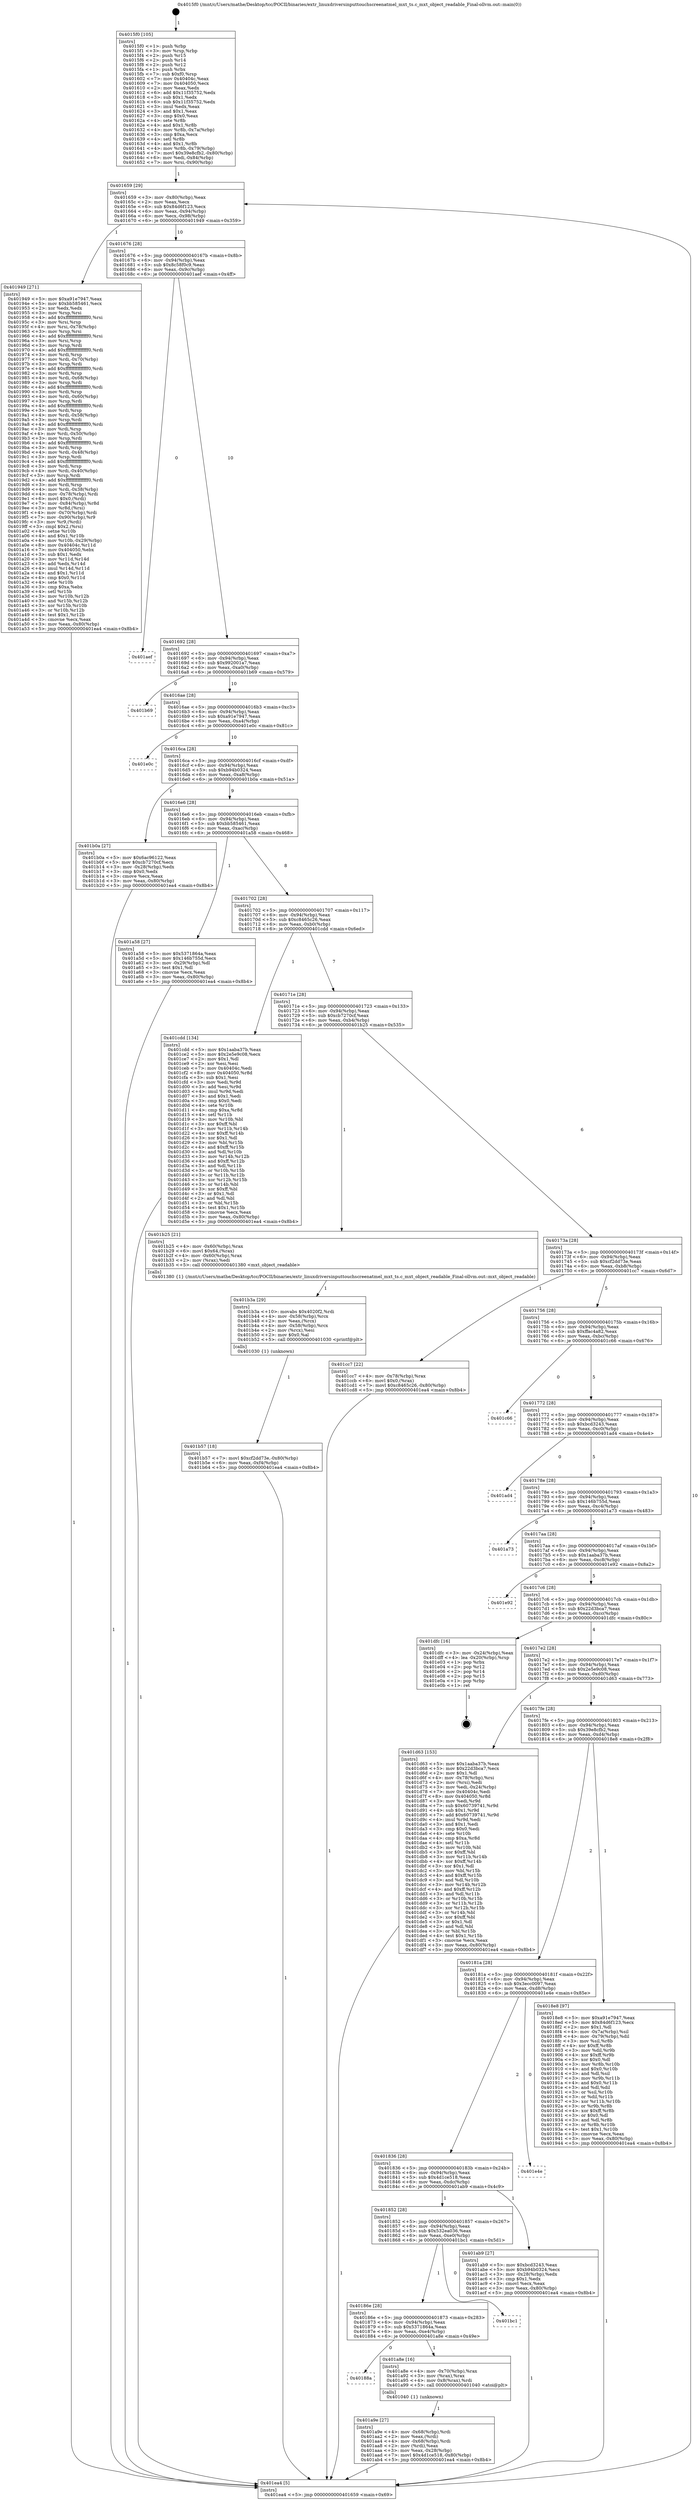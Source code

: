 digraph "0x4015f0" {
  label = "0x4015f0 (/mnt/c/Users/mathe/Desktop/tcc/POCII/binaries/extr_linuxdriversinputtouchscreenatmel_mxt_ts.c_mxt_object_readable_Final-ollvm.out::main(0))"
  labelloc = "t"
  node[shape=record]

  Entry [label="",width=0.3,height=0.3,shape=circle,fillcolor=black,style=filled]
  "0x401659" [label="{
     0x401659 [29]\l
     | [instrs]\l
     &nbsp;&nbsp;0x401659 \<+3\>: mov -0x80(%rbp),%eax\l
     &nbsp;&nbsp;0x40165c \<+2\>: mov %eax,%ecx\l
     &nbsp;&nbsp;0x40165e \<+6\>: sub $0x84d6f123,%ecx\l
     &nbsp;&nbsp;0x401664 \<+6\>: mov %eax,-0x94(%rbp)\l
     &nbsp;&nbsp;0x40166a \<+6\>: mov %ecx,-0x98(%rbp)\l
     &nbsp;&nbsp;0x401670 \<+6\>: je 0000000000401949 \<main+0x359\>\l
  }"]
  "0x401949" [label="{
     0x401949 [271]\l
     | [instrs]\l
     &nbsp;&nbsp;0x401949 \<+5\>: mov $0xa91e7947,%eax\l
     &nbsp;&nbsp;0x40194e \<+5\>: mov $0xbb585461,%ecx\l
     &nbsp;&nbsp;0x401953 \<+2\>: xor %edx,%edx\l
     &nbsp;&nbsp;0x401955 \<+3\>: mov %rsp,%rsi\l
     &nbsp;&nbsp;0x401958 \<+4\>: add $0xfffffffffffffff0,%rsi\l
     &nbsp;&nbsp;0x40195c \<+3\>: mov %rsi,%rsp\l
     &nbsp;&nbsp;0x40195f \<+4\>: mov %rsi,-0x78(%rbp)\l
     &nbsp;&nbsp;0x401963 \<+3\>: mov %rsp,%rsi\l
     &nbsp;&nbsp;0x401966 \<+4\>: add $0xfffffffffffffff0,%rsi\l
     &nbsp;&nbsp;0x40196a \<+3\>: mov %rsi,%rsp\l
     &nbsp;&nbsp;0x40196d \<+3\>: mov %rsp,%rdi\l
     &nbsp;&nbsp;0x401970 \<+4\>: add $0xfffffffffffffff0,%rdi\l
     &nbsp;&nbsp;0x401974 \<+3\>: mov %rdi,%rsp\l
     &nbsp;&nbsp;0x401977 \<+4\>: mov %rdi,-0x70(%rbp)\l
     &nbsp;&nbsp;0x40197b \<+3\>: mov %rsp,%rdi\l
     &nbsp;&nbsp;0x40197e \<+4\>: add $0xfffffffffffffff0,%rdi\l
     &nbsp;&nbsp;0x401982 \<+3\>: mov %rdi,%rsp\l
     &nbsp;&nbsp;0x401985 \<+4\>: mov %rdi,-0x68(%rbp)\l
     &nbsp;&nbsp;0x401989 \<+3\>: mov %rsp,%rdi\l
     &nbsp;&nbsp;0x40198c \<+4\>: add $0xfffffffffffffff0,%rdi\l
     &nbsp;&nbsp;0x401990 \<+3\>: mov %rdi,%rsp\l
     &nbsp;&nbsp;0x401993 \<+4\>: mov %rdi,-0x60(%rbp)\l
     &nbsp;&nbsp;0x401997 \<+3\>: mov %rsp,%rdi\l
     &nbsp;&nbsp;0x40199a \<+4\>: add $0xfffffffffffffff0,%rdi\l
     &nbsp;&nbsp;0x40199e \<+3\>: mov %rdi,%rsp\l
     &nbsp;&nbsp;0x4019a1 \<+4\>: mov %rdi,-0x58(%rbp)\l
     &nbsp;&nbsp;0x4019a5 \<+3\>: mov %rsp,%rdi\l
     &nbsp;&nbsp;0x4019a8 \<+4\>: add $0xfffffffffffffff0,%rdi\l
     &nbsp;&nbsp;0x4019ac \<+3\>: mov %rdi,%rsp\l
     &nbsp;&nbsp;0x4019af \<+4\>: mov %rdi,-0x50(%rbp)\l
     &nbsp;&nbsp;0x4019b3 \<+3\>: mov %rsp,%rdi\l
     &nbsp;&nbsp;0x4019b6 \<+4\>: add $0xfffffffffffffff0,%rdi\l
     &nbsp;&nbsp;0x4019ba \<+3\>: mov %rdi,%rsp\l
     &nbsp;&nbsp;0x4019bd \<+4\>: mov %rdi,-0x48(%rbp)\l
     &nbsp;&nbsp;0x4019c1 \<+3\>: mov %rsp,%rdi\l
     &nbsp;&nbsp;0x4019c4 \<+4\>: add $0xfffffffffffffff0,%rdi\l
     &nbsp;&nbsp;0x4019c8 \<+3\>: mov %rdi,%rsp\l
     &nbsp;&nbsp;0x4019cb \<+4\>: mov %rdi,-0x40(%rbp)\l
     &nbsp;&nbsp;0x4019cf \<+3\>: mov %rsp,%rdi\l
     &nbsp;&nbsp;0x4019d2 \<+4\>: add $0xfffffffffffffff0,%rdi\l
     &nbsp;&nbsp;0x4019d6 \<+3\>: mov %rdi,%rsp\l
     &nbsp;&nbsp;0x4019d9 \<+4\>: mov %rdi,-0x38(%rbp)\l
     &nbsp;&nbsp;0x4019dd \<+4\>: mov -0x78(%rbp),%rdi\l
     &nbsp;&nbsp;0x4019e1 \<+6\>: movl $0x0,(%rdi)\l
     &nbsp;&nbsp;0x4019e7 \<+7\>: mov -0x84(%rbp),%r8d\l
     &nbsp;&nbsp;0x4019ee \<+3\>: mov %r8d,(%rsi)\l
     &nbsp;&nbsp;0x4019f1 \<+4\>: mov -0x70(%rbp),%rdi\l
     &nbsp;&nbsp;0x4019f5 \<+7\>: mov -0x90(%rbp),%r9\l
     &nbsp;&nbsp;0x4019fc \<+3\>: mov %r9,(%rdi)\l
     &nbsp;&nbsp;0x4019ff \<+3\>: cmpl $0x2,(%rsi)\l
     &nbsp;&nbsp;0x401a02 \<+4\>: setne %r10b\l
     &nbsp;&nbsp;0x401a06 \<+4\>: and $0x1,%r10b\l
     &nbsp;&nbsp;0x401a0a \<+4\>: mov %r10b,-0x29(%rbp)\l
     &nbsp;&nbsp;0x401a0e \<+8\>: mov 0x40404c,%r11d\l
     &nbsp;&nbsp;0x401a16 \<+7\>: mov 0x404050,%ebx\l
     &nbsp;&nbsp;0x401a1d \<+3\>: sub $0x1,%edx\l
     &nbsp;&nbsp;0x401a20 \<+3\>: mov %r11d,%r14d\l
     &nbsp;&nbsp;0x401a23 \<+3\>: add %edx,%r14d\l
     &nbsp;&nbsp;0x401a26 \<+4\>: imul %r14d,%r11d\l
     &nbsp;&nbsp;0x401a2a \<+4\>: and $0x1,%r11d\l
     &nbsp;&nbsp;0x401a2e \<+4\>: cmp $0x0,%r11d\l
     &nbsp;&nbsp;0x401a32 \<+4\>: sete %r10b\l
     &nbsp;&nbsp;0x401a36 \<+3\>: cmp $0xa,%ebx\l
     &nbsp;&nbsp;0x401a39 \<+4\>: setl %r15b\l
     &nbsp;&nbsp;0x401a3d \<+3\>: mov %r10b,%r12b\l
     &nbsp;&nbsp;0x401a40 \<+3\>: and %r15b,%r12b\l
     &nbsp;&nbsp;0x401a43 \<+3\>: xor %r15b,%r10b\l
     &nbsp;&nbsp;0x401a46 \<+3\>: or %r10b,%r12b\l
     &nbsp;&nbsp;0x401a49 \<+4\>: test $0x1,%r12b\l
     &nbsp;&nbsp;0x401a4d \<+3\>: cmovne %ecx,%eax\l
     &nbsp;&nbsp;0x401a50 \<+3\>: mov %eax,-0x80(%rbp)\l
     &nbsp;&nbsp;0x401a53 \<+5\>: jmp 0000000000401ea4 \<main+0x8b4\>\l
  }"]
  "0x401676" [label="{
     0x401676 [28]\l
     | [instrs]\l
     &nbsp;&nbsp;0x401676 \<+5\>: jmp 000000000040167b \<main+0x8b\>\l
     &nbsp;&nbsp;0x40167b \<+6\>: mov -0x94(%rbp),%eax\l
     &nbsp;&nbsp;0x401681 \<+5\>: sub $0x8c58f0c9,%eax\l
     &nbsp;&nbsp;0x401686 \<+6\>: mov %eax,-0x9c(%rbp)\l
     &nbsp;&nbsp;0x40168c \<+6\>: je 0000000000401aef \<main+0x4ff\>\l
  }"]
  Exit [label="",width=0.3,height=0.3,shape=circle,fillcolor=black,style=filled,peripheries=2]
  "0x401aef" [label="{
     0x401aef\l
  }", style=dashed]
  "0x401692" [label="{
     0x401692 [28]\l
     | [instrs]\l
     &nbsp;&nbsp;0x401692 \<+5\>: jmp 0000000000401697 \<main+0xa7\>\l
     &nbsp;&nbsp;0x401697 \<+6\>: mov -0x94(%rbp),%eax\l
     &nbsp;&nbsp;0x40169d \<+5\>: sub $0x992001a7,%eax\l
     &nbsp;&nbsp;0x4016a2 \<+6\>: mov %eax,-0xa0(%rbp)\l
     &nbsp;&nbsp;0x4016a8 \<+6\>: je 0000000000401b69 \<main+0x579\>\l
  }"]
  "0x401b57" [label="{
     0x401b57 [18]\l
     | [instrs]\l
     &nbsp;&nbsp;0x401b57 \<+7\>: movl $0xcf2dd73e,-0x80(%rbp)\l
     &nbsp;&nbsp;0x401b5e \<+6\>: mov %eax,-0xf4(%rbp)\l
     &nbsp;&nbsp;0x401b64 \<+5\>: jmp 0000000000401ea4 \<main+0x8b4\>\l
  }"]
  "0x401b69" [label="{
     0x401b69\l
  }", style=dashed]
  "0x4016ae" [label="{
     0x4016ae [28]\l
     | [instrs]\l
     &nbsp;&nbsp;0x4016ae \<+5\>: jmp 00000000004016b3 \<main+0xc3\>\l
     &nbsp;&nbsp;0x4016b3 \<+6\>: mov -0x94(%rbp),%eax\l
     &nbsp;&nbsp;0x4016b9 \<+5\>: sub $0xa91e7947,%eax\l
     &nbsp;&nbsp;0x4016be \<+6\>: mov %eax,-0xa4(%rbp)\l
     &nbsp;&nbsp;0x4016c4 \<+6\>: je 0000000000401e0c \<main+0x81c\>\l
  }"]
  "0x401b3a" [label="{
     0x401b3a [29]\l
     | [instrs]\l
     &nbsp;&nbsp;0x401b3a \<+10\>: movabs $0x4020f2,%rdi\l
     &nbsp;&nbsp;0x401b44 \<+4\>: mov -0x58(%rbp),%rcx\l
     &nbsp;&nbsp;0x401b48 \<+2\>: mov %eax,(%rcx)\l
     &nbsp;&nbsp;0x401b4a \<+4\>: mov -0x58(%rbp),%rcx\l
     &nbsp;&nbsp;0x401b4e \<+2\>: mov (%rcx),%esi\l
     &nbsp;&nbsp;0x401b50 \<+2\>: mov $0x0,%al\l
     &nbsp;&nbsp;0x401b52 \<+5\>: call 0000000000401030 \<printf@plt\>\l
     | [calls]\l
     &nbsp;&nbsp;0x401030 \{1\} (unknown)\l
  }"]
  "0x401e0c" [label="{
     0x401e0c\l
  }", style=dashed]
  "0x4016ca" [label="{
     0x4016ca [28]\l
     | [instrs]\l
     &nbsp;&nbsp;0x4016ca \<+5\>: jmp 00000000004016cf \<main+0xdf\>\l
     &nbsp;&nbsp;0x4016cf \<+6\>: mov -0x94(%rbp),%eax\l
     &nbsp;&nbsp;0x4016d5 \<+5\>: sub $0xb94b0324,%eax\l
     &nbsp;&nbsp;0x4016da \<+6\>: mov %eax,-0xa8(%rbp)\l
     &nbsp;&nbsp;0x4016e0 \<+6\>: je 0000000000401b0a \<main+0x51a\>\l
  }"]
  "0x401a9e" [label="{
     0x401a9e [27]\l
     | [instrs]\l
     &nbsp;&nbsp;0x401a9e \<+4\>: mov -0x68(%rbp),%rdi\l
     &nbsp;&nbsp;0x401aa2 \<+2\>: mov %eax,(%rdi)\l
     &nbsp;&nbsp;0x401aa4 \<+4\>: mov -0x68(%rbp),%rdi\l
     &nbsp;&nbsp;0x401aa8 \<+2\>: mov (%rdi),%eax\l
     &nbsp;&nbsp;0x401aaa \<+3\>: mov %eax,-0x28(%rbp)\l
     &nbsp;&nbsp;0x401aad \<+7\>: movl $0x4d1ce518,-0x80(%rbp)\l
     &nbsp;&nbsp;0x401ab4 \<+5\>: jmp 0000000000401ea4 \<main+0x8b4\>\l
  }"]
  "0x401b0a" [label="{
     0x401b0a [27]\l
     | [instrs]\l
     &nbsp;&nbsp;0x401b0a \<+5\>: mov $0x6ac96122,%eax\l
     &nbsp;&nbsp;0x401b0f \<+5\>: mov $0xcb7270cf,%ecx\l
     &nbsp;&nbsp;0x401b14 \<+3\>: mov -0x28(%rbp),%edx\l
     &nbsp;&nbsp;0x401b17 \<+3\>: cmp $0x0,%edx\l
     &nbsp;&nbsp;0x401b1a \<+3\>: cmove %ecx,%eax\l
     &nbsp;&nbsp;0x401b1d \<+3\>: mov %eax,-0x80(%rbp)\l
     &nbsp;&nbsp;0x401b20 \<+5\>: jmp 0000000000401ea4 \<main+0x8b4\>\l
  }"]
  "0x4016e6" [label="{
     0x4016e6 [28]\l
     | [instrs]\l
     &nbsp;&nbsp;0x4016e6 \<+5\>: jmp 00000000004016eb \<main+0xfb\>\l
     &nbsp;&nbsp;0x4016eb \<+6\>: mov -0x94(%rbp),%eax\l
     &nbsp;&nbsp;0x4016f1 \<+5\>: sub $0xbb585461,%eax\l
     &nbsp;&nbsp;0x4016f6 \<+6\>: mov %eax,-0xac(%rbp)\l
     &nbsp;&nbsp;0x4016fc \<+6\>: je 0000000000401a58 \<main+0x468\>\l
  }"]
  "0x40188a" [label="{
     0x40188a\l
  }", style=dashed]
  "0x401a58" [label="{
     0x401a58 [27]\l
     | [instrs]\l
     &nbsp;&nbsp;0x401a58 \<+5\>: mov $0x5371864a,%eax\l
     &nbsp;&nbsp;0x401a5d \<+5\>: mov $0x146b755d,%ecx\l
     &nbsp;&nbsp;0x401a62 \<+3\>: mov -0x29(%rbp),%dl\l
     &nbsp;&nbsp;0x401a65 \<+3\>: test $0x1,%dl\l
     &nbsp;&nbsp;0x401a68 \<+3\>: cmovne %ecx,%eax\l
     &nbsp;&nbsp;0x401a6b \<+3\>: mov %eax,-0x80(%rbp)\l
     &nbsp;&nbsp;0x401a6e \<+5\>: jmp 0000000000401ea4 \<main+0x8b4\>\l
  }"]
  "0x401702" [label="{
     0x401702 [28]\l
     | [instrs]\l
     &nbsp;&nbsp;0x401702 \<+5\>: jmp 0000000000401707 \<main+0x117\>\l
     &nbsp;&nbsp;0x401707 \<+6\>: mov -0x94(%rbp),%eax\l
     &nbsp;&nbsp;0x40170d \<+5\>: sub $0xc8465c26,%eax\l
     &nbsp;&nbsp;0x401712 \<+6\>: mov %eax,-0xb0(%rbp)\l
     &nbsp;&nbsp;0x401718 \<+6\>: je 0000000000401cdd \<main+0x6ed\>\l
  }"]
  "0x401a8e" [label="{
     0x401a8e [16]\l
     | [instrs]\l
     &nbsp;&nbsp;0x401a8e \<+4\>: mov -0x70(%rbp),%rax\l
     &nbsp;&nbsp;0x401a92 \<+3\>: mov (%rax),%rax\l
     &nbsp;&nbsp;0x401a95 \<+4\>: mov 0x8(%rax),%rdi\l
     &nbsp;&nbsp;0x401a99 \<+5\>: call 0000000000401040 \<atoi@plt\>\l
     | [calls]\l
     &nbsp;&nbsp;0x401040 \{1\} (unknown)\l
  }"]
  "0x401cdd" [label="{
     0x401cdd [134]\l
     | [instrs]\l
     &nbsp;&nbsp;0x401cdd \<+5\>: mov $0x1aaba37b,%eax\l
     &nbsp;&nbsp;0x401ce2 \<+5\>: mov $0x2e5e9c08,%ecx\l
     &nbsp;&nbsp;0x401ce7 \<+2\>: mov $0x1,%dl\l
     &nbsp;&nbsp;0x401ce9 \<+2\>: xor %esi,%esi\l
     &nbsp;&nbsp;0x401ceb \<+7\>: mov 0x40404c,%edi\l
     &nbsp;&nbsp;0x401cf2 \<+8\>: mov 0x404050,%r8d\l
     &nbsp;&nbsp;0x401cfa \<+3\>: sub $0x1,%esi\l
     &nbsp;&nbsp;0x401cfd \<+3\>: mov %edi,%r9d\l
     &nbsp;&nbsp;0x401d00 \<+3\>: add %esi,%r9d\l
     &nbsp;&nbsp;0x401d03 \<+4\>: imul %r9d,%edi\l
     &nbsp;&nbsp;0x401d07 \<+3\>: and $0x1,%edi\l
     &nbsp;&nbsp;0x401d0a \<+3\>: cmp $0x0,%edi\l
     &nbsp;&nbsp;0x401d0d \<+4\>: sete %r10b\l
     &nbsp;&nbsp;0x401d11 \<+4\>: cmp $0xa,%r8d\l
     &nbsp;&nbsp;0x401d15 \<+4\>: setl %r11b\l
     &nbsp;&nbsp;0x401d19 \<+3\>: mov %r10b,%bl\l
     &nbsp;&nbsp;0x401d1c \<+3\>: xor $0xff,%bl\l
     &nbsp;&nbsp;0x401d1f \<+3\>: mov %r11b,%r14b\l
     &nbsp;&nbsp;0x401d22 \<+4\>: xor $0xff,%r14b\l
     &nbsp;&nbsp;0x401d26 \<+3\>: xor $0x1,%dl\l
     &nbsp;&nbsp;0x401d29 \<+3\>: mov %bl,%r15b\l
     &nbsp;&nbsp;0x401d2c \<+4\>: and $0xff,%r15b\l
     &nbsp;&nbsp;0x401d30 \<+3\>: and %dl,%r10b\l
     &nbsp;&nbsp;0x401d33 \<+3\>: mov %r14b,%r12b\l
     &nbsp;&nbsp;0x401d36 \<+4\>: and $0xff,%r12b\l
     &nbsp;&nbsp;0x401d3a \<+3\>: and %dl,%r11b\l
     &nbsp;&nbsp;0x401d3d \<+3\>: or %r10b,%r15b\l
     &nbsp;&nbsp;0x401d40 \<+3\>: or %r11b,%r12b\l
     &nbsp;&nbsp;0x401d43 \<+3\>: xor %r12b,%r15b\l
     &nbsp;&nbsp;0x401d46 \<+3\>: or %r14b,%bl\l
     &nbsp;&nbsp;0x401d49 \<+3\>: xor $0xff,%bl\l
     &nbsp;&nbsp;0x401d4c \<+3\>: or $0x1,%dl\l
     &nbsp;&nbsp;0x401d4f \<+2\>: and %dl,%bl\l
     &nbsp;&nbsp;0x401d51 \<+3\>: or %bl,%r15b\l
     &nbsp;&nbsp;0x401d54 \<+4\>: test $0x1,%r15b\l
     &nbsp;&nbsp;0x401d58 \<+3\>: cmovne %ecx,%eax\l
     &nbsp;&nbsp;0x401d5b \<+3\>: mov %eax,-0x80(%rbp)\l
     &nbsp;&nbsp;0x401d5e \<+5\>: jmp 0000000000401ea4 \<main+0x8b4\>\l
  }"]
  "0x40171e" [label="{
     0x40171e [28]\l
     | [instrs]\l
     &nbsp;&nbsp;0x40171e \<+5\>: jmp 0000000000401723 \<main+0x133\>\l
     &nbsp;&nbsp;0x401723 \<+6\>: mov -0x94(%rbp),%eax\l
     &nbsp;&nbsp;0x401729 \<+5\>: sub $0xcb7270cf,%eax\l
     &nbsp;&nbsp;0x40172e \<+6\>: mov %eax,-0xb4(%rbp)\l
     &nbsp;&nbsp;0x401734 \<+6\>: je 0000000000401b25 \<main+0x535\>\l
  }"]
  "0x40186e" [label="{
     0x40186e [28]\l
     | [instrs]\l
     &nbsp;&nbsp;0x40186e \<+5\>: jmp 0000000000401873 \<main+0x283\>\l
     &nbsp;&nbsp;0x401873 \<+6\>: mov -0x94(%rbp),%eax\l
     &nbsp;&nbsp;0x401879 \<+5\>: sub $0x5371864a,%eax\l
     &nbsp;&nbsp;0x40187e \<+6\>: mov %eax,-0xe4(%rbp)\l
     &nbsp;&nbsp;0x401884 \<+6\>: je 0000000000401a8e \<main+0x49e\>\l
  }"]
  "0x401b25" [label="{
     0x401b25 [21]\l
     | [instrs]\l
     &nbsp;&nbsp;0x401b25 \<+4\>: mov -0x60(%rbp),%rax\l
     &nbsp;&nbsp;0x401b29 \<+6\>: movl $0x64,(%rax)\l
     &nbsp;&nbsp;0x401b2f \<+4\>: mov -0x60(%rbp),%rax\l
     &nbsp;&nbsp;0x401b33 \<+2\>: mov (%rax),%edi\l
     &nbsp;&nbsp;0x401b35 \<+5\>: call 0000000000401380 \<mxt_object_readable\>\l
     | [calls]\l
     &nbsp;&nbsp;0x401380 \{1\} (/mnt/c/Users/mathe/Desktop/tcc/POCII/binaries/extr_linuxdriversinputtouchscreenatmel_mxt_ts.c_mxt_object_readable_Final-ollvm.out::mxt_object_readable)\l
  }"]
  "0x40173a" [label="{
     0x40173a [28]\l
     | [instrs]\l
     &nbsp;&nbsp;0x40173a \<+5\>: jmp 000000000040173f \<main+0x14f\>\l
     &nbsp;&nbsp;0x40173f \<+6\>: mov -0x94(%rbp),%eax\l
     &nbsp;&nbsp;0x401745 \<+5\>: sub $0xcf2dd73e,%eax\l
     &nbsp;&nbsp;0x40174a \<+6\>: mov %eax,-0xb8(%rbp)\l
     &nbsp;&nbsp;0x401750 \<+6\>: je 0000000000401cc7 \<main+0x6d7\>\l
  }"]
  "0x401bc1" [label="{
     0x401bc1\l
  }", style=dashed]
  "0x401cc7" [label="{
     0x401cc7 [22]\l
     | [instrs]\l
     &nbsp;&nbsp;0x401cc7 \<+4\>: mov -0x78(%rbp),%rax\l
     &nbsp;&nbsp;0x401ccb \<+6\>: movl $0x0,(%rax)\l
     &nbsp;&nbsp;0x401cd1 \<+7\>: movl $0xc8465c26,-0x80(%rbp)\l
     &nbsp;&nbsp;0x401cd8 \<+5\>: jmp 0000000000401ea4 \<main+0x8b4\>\l
  }"]
  "0x401756" [label="{
     0x401756 [28]\l
     | [instrs]\l
     &nbsp;&nbsp;0x401756 \<+5\>: jmp 000000000040175b \<main+0x16b\>\l
     &nbsp;&nbsp;0x40175b \<+6\>: mov -0x94(%rbp),%eax\l
     &nbsp;&nbsp;0x401761 \<+5\>: sub $0xffac4a82,%eax\l
     &nbsp;&nbsp;0x401766 \<+6\>: mov %eax,-0xbc(%rbp)\l
     &nbsp;&nbsp;0x40176c \<+6\>: je 0000000000401c66 \<main+0x676\>\l
  }"]
  "0x401852" [label="{
     0x401852 [28]\l
     | [instrs]\l
     &nbsp;&nbsp;0x401852 \<+5\>: jmp 0000000000401857 \<main+0x267\>\l
     &nbsp;&nbsp;0x401857 \<+6\>: mov -0x94(%rbp),%eax\l
     &nbsp;&nbsp;0x40185d \<+5\>: sub $0x532ea036,%eax\l
     &nbsp;&nbsp;0x401862 \<+6\>: mov %eax,-0xe0(%rbp)\l
     &nbsp;&nbsp;0x401868 \<+6\>: je 0000000000401bc1 \<main+0x5d1\>\l
  }"]
  "0x401c66" [label="{
     0x401c66\l
  }", style=dashed]
  "0x401772" [label="{
     0x401772 [28]\l
     | [instrs]\l
     &nbsp;&nbsp;0x401772 \<+5\>: jmp 0000000000401777 \<main+0x187\>\l
     &nbsp;&nbsp;0x401777 \<+6\>: mov -0x94(%rbp),%eax\l
     &nbsp;&nbsp;0x40177d \<+5\>: sub $0xbcd3243,%eax\l
     &nbsp;&nbsp;0x401782 \<+6\>: mov %eax,-0xc0(%rbp)\l
     &nbsp;&nbsp;0x401788 \<+6\>: je 0000000000401ad4 \<main+0x4e4\>\l
  }"]
  "0x401ab9" [label="{
     0x401ab9 [27]\l
     | [instrs]\l
     &nbsp;&nbsp;0x401ab9 \<+5\>: mov $0xbcd3243,%eax\l
     &nbsp;&nbsp;0x401abe \<+5\>: mov $0xb94b0324,%ecx\l
     &nbsp;&nbsp;0x401ac3 \<+3\>: mov -0x28(%rbp),%edx\l
     &nbsp;&nbsp;0x401ac6 \<+3\>: cmp $0x1,%edx\l
     &nbsp;&nbsp;0x401ac9 \<+3\>: cmovl %ecx,%eax\l
     &nbsp;&nbsp;0x401acc \<+3\>: mov %eax,-0x80(%rbp)\l
     &nbsp;&nbsp;0x401acf \<+5\>: jmp 0000000000401ea4 \<main+0x8b4\>\l
  }"]
  "0x401ad4" [label="{
     0x401ad4\l
  }", style=dashed]
  "0x40178e" [label="{
     0x40178e [28]\l
     | [instrs]\l
     &nbsp;&nbsp;0x40178e \<+5\>: jmp 0000000000401793 \<main+0x1a3\>\l
     &nbsp;&nbsp;0x401793 \<+6\>: mov -0x94(%rbp),%eax\l
     &nbsp;&nbsp;0x401799 \<+5\>: sub $0x146b755d,%eax\l
     &nbsp;&nbsp;0x40179e \<+6\>: mov %eax,-0xc4(%rbp)\l
     &nbsp;&nbsp;0x4017a4 \<+6\>: je 0000000000401a73 \<main+0x483\>\l
  }"]
  "0x401836" [label="{
     0x401836 [28]\l
     | [instrs]\l
     &nbsp;&nbsp;0x401836 \<+5\>: jmp 000000000040183b \<main+0x24b\>\l
     &nbsp;&nbsp;0x40183b \<+6\>: mov -0x94(%rbp),%eax\l
     &nbsp;&nbsp;0x401841 \<+5\>: sub $0x4d1ce518,%eax\l
     &nbsp;&nbsp;0x401846 \<+6\>: mov %eax,-0xdc(%rbp)\l
     &nbsp;&nbsp;0x40184c \<+6\>: je 0000000000401ab9 \<main+0x4c9\>\l
  }"]
  "0x401a73" [label="{
     0x401a73\l
  }", style=dashed]
  "0x4017aa" [label="{
     0x4017aa [28]\l
     | [instrs]\l
     &nbsp;&nbsp;0x4017aa \<+5\>: jmp 00000000004017af \<main+0x1bf\>\l
     &nbsp;&nbsp;0x4017af \<+6\>: mov -0x94(%rbp),%eax\l
     &nbsp;&nbsp;0x4017b5 \<+5\>: sub $0x1aaba37b,%eax\l
     &nbsp;&nbsp;0x4017ba \<+6\>: mov %eax,-0xc8(%rbp)\l
     &nbsp;&nbsp;0x4017c0 \<+6\>: je 0000000000401e92 \<main+0x8a2\>\l
  }"]
  "0x401e4e" [label="{
     0x401e4e\l
  }", style=dashed]
  "0x401e92" [label="{
     0x401e92\l
  }", style=dashed]
  "0x4017c6" [label="{
     0x4017c6 [28]\l
     | [instrs]\l
     &nbsp;&nbsp;0x4017c6 \<+5\>: jmp 00000000004017cb \<main+0x1db\>\l
     &nbsp;&nbsp;0x4017cb \<+6\>: mov -0x94(%rbp),%eax\l
     &nbsp;&nbsp;0x4017d1 \<+5\>: sub $0x22d3bca7,%eax\l
     &nbsp;&nbsp;0x4017d6 \<+6\>: mov %eax,-0xcc(%rbp)\l
     &nbsp;&nbsp;0x4017dc \<+6\>: je 0000000000401dfc \<main+0x80c\>\l
  }"]
  "0x4015f0" [label="{
     0x4015f0 [105]\l
     | [instrs]\l
     &nbsp;&nbsp;0x4015f0 \<+1\>: push %rbp\l
     &nbsp;&nbsp;0x4015f1 \<+3\>: mov %rsp,%rbp\l
     &nbsp;&nbsp;0x4015f4 \<+2\>: push %r15\l
     &nbsp;&nbsp;0x4015f6 \<+2\>: push %r14\l
     &nbsp;&nbsp;0x4015f8 \<+2\>: push %r12\l
     &nbsp;&nbsp;0x4015fa \<+1\>: push %rbx\l
     &nbsp;&nbsp;0x4015fb \<+7\>: sub $0xf0,%rsp\l
     &nbsp;&nbsp;0x401602 \<+7\>: mov 0x40404c,%eax\l
     &nbsp;&nbsp;0x401609 \<+7\>: mov 0x404050,%ecx\l
     &nbsp;&nbsp;0x401610 \<+2\>: mov %eax,%edx\l
     &nbsp;&nbsp;0x401612 \<+6\>: add $0x11f35752,%edx\l
     &nbsp;&nbsp;0x401618 \<+3\>: sub $0x1,%edx\l
     &nbsp;&nbsp;0x40161b \<+6\>: sub $0x11f35752,%edx\l
     &nbsp;&nbsp;0x401621 \<+3\>: imul %edx,%eax\l
     &nbsp;&nbsp;0x401624 \<+3\>: and $0x1,%eax\l
     &nbsp;&nbsp;0x401627 \<+3\>: cmp $0x0,%eax\l
     &nbsp;&nbsp;0x40162a \<+4\>: sete %r8b\l
     &nbsp;&nbsp;0x40162e \<+4\>: and $0x1,%r8b\l
     &nbsp;&nbsp;0x401632 \<+4\>: mov %r8b,-0x7a(%rbp)\l
     &nbsp;&nbsp;0x401636 \<+3\>: cmp $0xa,%ecx\l
     &nbsp;&nbsp;0x401639 \<+4\>: setl %r8b\l
     &nbsp;&nbsp;0x40163d \<+4\>: and $0x1,%r8b\l
     &nbsp;&nbsp;0x401641 \<+4\>: mov %r8b,-0x79(%rbp)\l
     &nbsp;&nbsp;0x401645 \<+7\>: movl $0x39e8cfb2,-0x80(%rbp)\l
     &nbsp;&nbsp;0x40164c \<+6\>: mov %edi,-0x84(%rbp)\l
     &nbsp;&nbsp;0x401652 \<+7\>: mov %rsi,-0x90(%rbp)\l
  }"]
  "0x401dfc" [label="{
     0x401dfc [16]\l
     | [instrs]\l
     &nbsp;&nbsp;0x401dfc \<+3\>: mov -0x24(%rbp),%eax\l
     &nbsp;&nbsp;0x401dff \<+4\>: lea -0x20(%rbp),%rsp\l
     &nbsp;&nbsp;0x401e03 \<+1\>: pop %rbx\l
     &nbsp;&nbsp;0x401e04 \<+2\>: pop %r12\l
     &nbsp;&nbsp;0x401e06 \<+2\>: pop %r14\l
     &nbsp;&nbsp;0x401e08 \<+2\>: pop %r15\l
     &nbsp;&nbsp;0x401e0a \<+1\>: pop %rbp\l
     &nbsp;&nbsp;0x401e0b \<+1\>: ret\l
  }"]
  "0x4017e2" [label="{
     0x4017e2 [28]\l
     | [instrs]\l
     &nbsp;&nbsp;0x4017e2 \<+5\>: jmp 00000000004017e7 \<main+0x1f7\>\l
     &nbsp;&nbsp;0x4017e7 \<+6\>: mov -0x94(%rbp),%eax\l
     &nbsp;&nbsp;0x4017ed \<+5\>: sub $0x2e5e9c08,%eax\l
     &nbsp;&nbsp;0x4017f2 \<+6\>: mov %eax,-0xd0(%rbp)\l
     &nbsp;&nbsp;0x4017f8 \<+6\>: je 0000000000401d63 \<main+0x773\>\l
  }"]
  "0x401ea4" [label="{
     0x401ea4 [5]\l
     | [instrs]\l
     &nbsp;&nbsp;0x401ea4 \<+5\>: jmp 0000000000401659 \<main+0x69\>\l
  }"]
  "0x401d63" [label="{
     0x401d63 [153]\l
     | [instrs]\l
     &nbsp;&nbsp;0x401d63 \<+5\>: mov $0x1aaba37b,%eax\l
     &nbsp;&nbsp;0x401d68 \<+5\>: mov $0x22d3bca7,%ecx\l
     &nbsp;&nbsp;0x401d6d \<+2\>: mov $0x1,%dl\l
     &nbsp;&nbsp;0x401d6f \<+4\>: mov -0x78(%rbp),%rsi\l
     &nbsp;&nbsp;0x401d73 \<+2\>: mov (%rsi),%edi\l
     &nbsp;&nbsp;0x401d75 \<+3\>: mov %edi,-0x24(%rbp)\l
     &nbsp;&nbsp;0x401d78 \<+7\>: mov 0x40404c,%edi\l
     &nbsp;&nbsp;0x401d7f \<+8\>: mov 0x404050,%r8d\l
     &nbsp;&nbsp;0x401d87 \<+3\>: mov %edi,%r9d\l
     &nbsp;&nbsp;0x401d8a \<+7\>: sub $0x60739741,%r9d\l
     &nbsp;&nbsp;0x401d91 \<+4\>: sub $0x1,%r9d\l
     &nbsp;&nbsp;0x401d95 \<+7\>: add $0x60739741,%r9d\l
     &nbsp;&nbsp;0x401d9c \<+4\>: imul %r9d,%edi\l
     &nbsp;&nbsp;0x401da0 \<+3\>: and $0x1,%edi\l
     &nbsp;&nbsp;0x401da3 \<+3\>: cmp $0x0,%edi\l
     &nbsp;&nbsp;0x401da6 \<+4\>: sete %r10b\l
     &nbsp;&nbsp;0x401daa \<+4\>: cmp $0xa,%r8d\l
     &nbsp;&nbsp;0x401dae \<+4\>: setl %r11b\l
     &nbsp;&nbsp;0x401db2 \<+3\>: mov %r10b,%bl\l
     &nbsp;&nbsp;0x401db5 \<+3\>: xor $0xff,%bl\l
     &nbsp;&nbsp;0x401db8 \<+3\>: mov %r11b,%r14b\l
     &nbsp;&nbsp;0x401dbb \<+4\>: xor $0xff,%r14b\l
     &nbsp;&nbsp;0x401dbf \<+3\>: xor $0x1,%dl\l
     &nbsp;&nbsp;0x401dc2 \<+3\>: mov %bl,%r15b\l
     &nbsp;&nbsp;0x401dc5 \<+4\>: and $0xff,%r15b\l
     &nbsp;&nbsp;0x401dc9 \<+3\>: and %dl,%r10b\l
     &nbsp;&nbsp;0x401dcc \<+3\>: mov %r14b,%r12b\l
     &nbsp;&nbsp;0x401dcf \<+4\>: and $0xff,%r12b\l
     &nbsp;&nbsp;0x401dd3 \<+3\>: and %dl,%r11b\l
     &nbsp;&nbsp;0x401dd6 \<+3\>: or %r10b,%r15b\l
     &nbsp;&nbsp;0x401dd9 \<+3\>: or %r11b,%r12b\l
     &nbsp;&nbsp;0x401ddc \<+3\>: xor %r12b,%r15b\l
     &nbsp;&nbsp;0x401ddf \<+3\>: or %r14b,%bl\l
     &nbsp;&nbsp;0x401de2 \<+3\>: xor $0xff,%bl\l
     &nbsp;&nbsp;0x401de5 \<+3\>: or $0x1,%dl\l
     &nbsp;&nbsp;0x401de8 \<+2\>: and %dl,%bl\l
     &nbsp;&nbsp;0x401dea \<+3\>: or %bl,%r15b\l
     &nbsp;&nbsp;0x401ded \<+4\>: test $0x1,%r15b\l
     &nbsp;&nbsp;0x401df1 \<+3\>: cmovne %ecx,%eax\l
     &nbsp;&nbsp;0x401df4 \<+3\>: mov %eax,-0x80(%rbp)\l
     &nbsp;&nbsp;0x401df7 \<+5\>: jmp 0000000000401ea4 \<main+0x8b4\>\l
  }"]
  "0x4017fe" [label="{
     0x4017fe [28]\l
     | [instrs]\l
     &nbsp;&nbsp;0x4017fe \<+5\>: jmp 0000000000401803 \<main+0x213\>\l
     &nbsp;&nbsp;0x401803 \<+6\>: mov -0x94(%rbp),%eax\l
     &nbsp;&nbsp;0x401809 \<+5\>: sub $0x39e8cfb2,%eax\l
     &nbsp;&nbsp;0x40180e \<+6\>: mov %eax,-0xd4(%rbp)\l
     &nbsp;&nbsp;0x401814 \<+6\>: je 00000000004018e8 \<main+0x2f8\>\l
  }"]
  "0x40181a" [label="{
     0x40181a [28]\l
     | [instrs]\l
     &nbsp;&nbsp;0x40181a \<+5\>: jmp 000000000040181f \<main+0x22f\>\l
     &nbsp;&nbsp;0x40181f \<+6\>: mov -0x94(%rbp),%eax\l
     &nbsp;&nbsp;0x401825 \<+5\>: sub $0x3ecc0097,%eax\l
     &nbsp;&nbsp;0x40182a \<+6\>: mov %eax,-0xd8(%rbp)\l
     &nbsp;&nbsp;0x401830 \<+6\>: je 0000000000401e4e \<main+0x85e\>\l
  }"]
  "0x4018e8" [label="{
     0x4018e8 [97]\l
     | [instrs]\l
     &nbsp;&nbsp;0x4018e8 \<+5\>: mov $0xa91e7947,%eax\l
     &nbsp;&nbsp;0x4018ed \<+5\>: mov $0x84d6f123,%ecx\l
     &nbsp;&nbsp;0x4018f2 \<+2\>: mov $0x1,%dl\l
     &nbsp;&nbsp;0x4018f4 \<+4\>: mov -0x7a(%rbp),%sil\l
     &nbsp;&nbsp;0x4018f8 \<+4\>: mov -0x79(%rbp),%dil\l
     &nbsp;&nbsp;0x4018fc \<+3\>: mov %sil,%r8b\l
     &nbsp;&nbsp;0x4018ff \<+4\>: xor $0xff,%r8b\l
     &nbsp;&nbsp;0x401903 \<+3\>: mov %dil,%r9b\l
     &nbsp;&nbsp;0x401906 \<+4\>: xor $0xff,%r9b\l
     &nbsp;&nbsp;0x40190a \<+3\>: xor $0x0,%dl\l
     &nbsp;&nbsp;0x40190d \<+3\>: mov %r8b,%r10b\l
     &nbsp;&nbsp;0x401910 \<+4\>: and $0x0,%r10b\l
     &nbsp;&nbsp;0x401914 \<+3\>: and %dl,%sil\l
     &nbsp;&nbsp;0x401917 \<+3\>: mov %r9b,%r11b\l
     &nbsp;&nbsp;0x40191a \<+4\>: and $0x0,%r11b\l
     &nbsp;&nbsp;0x40191e \<+3\>: and %dl,%dil\l
     &nbsp;&nbsp;0x401921 \<+3\>: or %sil,%r10b\l
     &nbsp;&nbsp;0x401924 \<+3\>: or %dil,%r11b\l
     &nbsp;&nbsp;0x401927 \<+3\>: xor %r11b,%r10b\l
     &nbsp;&nbsp;0x40192a \<+3\>: or %r9b,%r8b\l
     &nbsp;&nbsp;0x40192d \<+4\>: xor $0xff,%r8b\l
     &nbsp;&nbsp;0x401931 \<+3\>: or $0x0,%dl\l
     &nbsp;&nbsp;0x401934 \<+3\>: and %dl,%r8b\l
     &nbsp;&nbsp;0x401937 \<+3\>: or %r8b,%r10b\l
     &nbsp;&nbsp;0x40193a \<+4\>: test $0x1,%r10b\l
     &nbsp;&nbsp;0x40193e \<+3\>: cmovne %ecx,%eax\l
     &nbsp;&nbsp;0x401941 \<+3\>: mov %eax,-0x80(%rbp)\l
     &nbsp;&nbsp;0x401944 \<+5\>: jmp 0000000000401ea4 \<main+0x8b4\>\l
  }"]
  Entry -> "0x4015f0" [label=" 1"]
  "0x401659" -> "0x401949" [label=" 1"]
  "0x401659" -> "0x401676" [label=" 10"]
  "0x401dfc" -> Exit [label=" 1"]
  "0x401676" -> "0x401aef" [label=" 0"]
  "0x401676" -> "0x401692" [label=" 10"]
  "0x401d63" -> "0x401ea4" [label=" 1"]
  "0x401692" -> "0x401b69" [label=" 0"]
  "0x401692" -> "0x4016ae" [label=" 10"]
  "0x401cdd" -> "0x401ea4" [label=" 1"]
  "0x4016ae" -> "0x401e0c" [label=" 0"]
  "0x4016ae" -> "0x4016ca" [label=" 10"]
  "0x401cc7" -> "0x401ea4" [label=" 1"]
  "0x4016ca" -> "0x401b0a" [label=" 1"]
  "0x4016ca" -> "0x4016e6" [label=" 9"]
  "0x401b57" -> "0x401ea4" [label=" 1"]
  "0x4016e6" -> "0x401a58" [label=" 1"]
  "0x4016e6" -> "0x401702" [label=" 8"]
  "0x401b3a" -> "0x401b57" [label=" 1"]
  "0x401702" -> "0x401cdd" [label=" 1"]
  "0x401702" -> "0x40171e" [label=" 7"]
  "0x401b25" -> "0x401b3a" [label=" 1"]
  "0x40171e" -> "0x401b25" [label=" 1"]
  "0x40171e" -> "0x40173a" [label=" 6"]
  "0x401ab9" -> "0x401ea4" [label=" 1"]
  "0x40173a" -> "0x401cc7" [label=" 1"]
  "0x40173a" -> "0x401756" [label=" 5"]
  "0x401a9e" -> "0x401ea4" [label=" 1"]
  "0x401756" -> "0x401c66" [label=" 0"]
  "0x401756" -> "0x401772" [label=" 5"]
  "0x40186e" -> "0x40188a" [label=" 0"]
  "0x401772" -> "0x401ad4" [label=" 0"]
  "0x401772" -> "0x40178e" [label=" 5"]
  "0x40186e" -> "0x401a8e" [label=" 1"]
  "0x40178e" -> "0x401a73" [label=" 0"]
  "0x40178e" -> "0x4017aa" [label=" 5"]
  "0x401852" -> "0x40186e" [label=" 1"]
  "0x4017aa" -> "0x401e92" [label=" 0"]
  "0x4017aa" -> "0x4017c6" [label=" 5"]
  "0x401852" -> "0x401bc1" [label=" 0"]
  "0x4017c6" -> "0x401dfc" [label=" 1"]
  "0x4017c6" -> "0x4017e2" [label=" 4"]
  "0x401836" -> "0x401ab9" [label=" 1"]
  "0x4017e2" -> "0x401d63" [label=" 1"]
  "0x4017e2" -> "0x4017fe" [label=" 3"]
  "0x401b0a" -> "0x401ea4" [label=" 1"]
  "0x4017fe" -> "0x4018e8" [label=" 1"]
  "0x4017fe" -> "0x40181a" [label=" 2"]
  "0x4018e8" -> "0x401ea4" [label=" 1"]
  "0x4015f0" -> "0x401659" [label=" 1"]
  "0x401ea4" -> "0x401659" [label=" 10"]
  "0x401836" -> "0x401852" [label=" 1"]
  "0x401949" -> "0x401ea4" [label=" 1"]
  "0x401a58" -> "0x401ea4" [label=" 1"]
  "0x401a8e" -> "0x401a9e" [label=" 1"]
  "0x40181a" -> "0x401e4e" [label=" 0"]
  "0x40181a" -> "0x401836" [label=" 2"]
}
